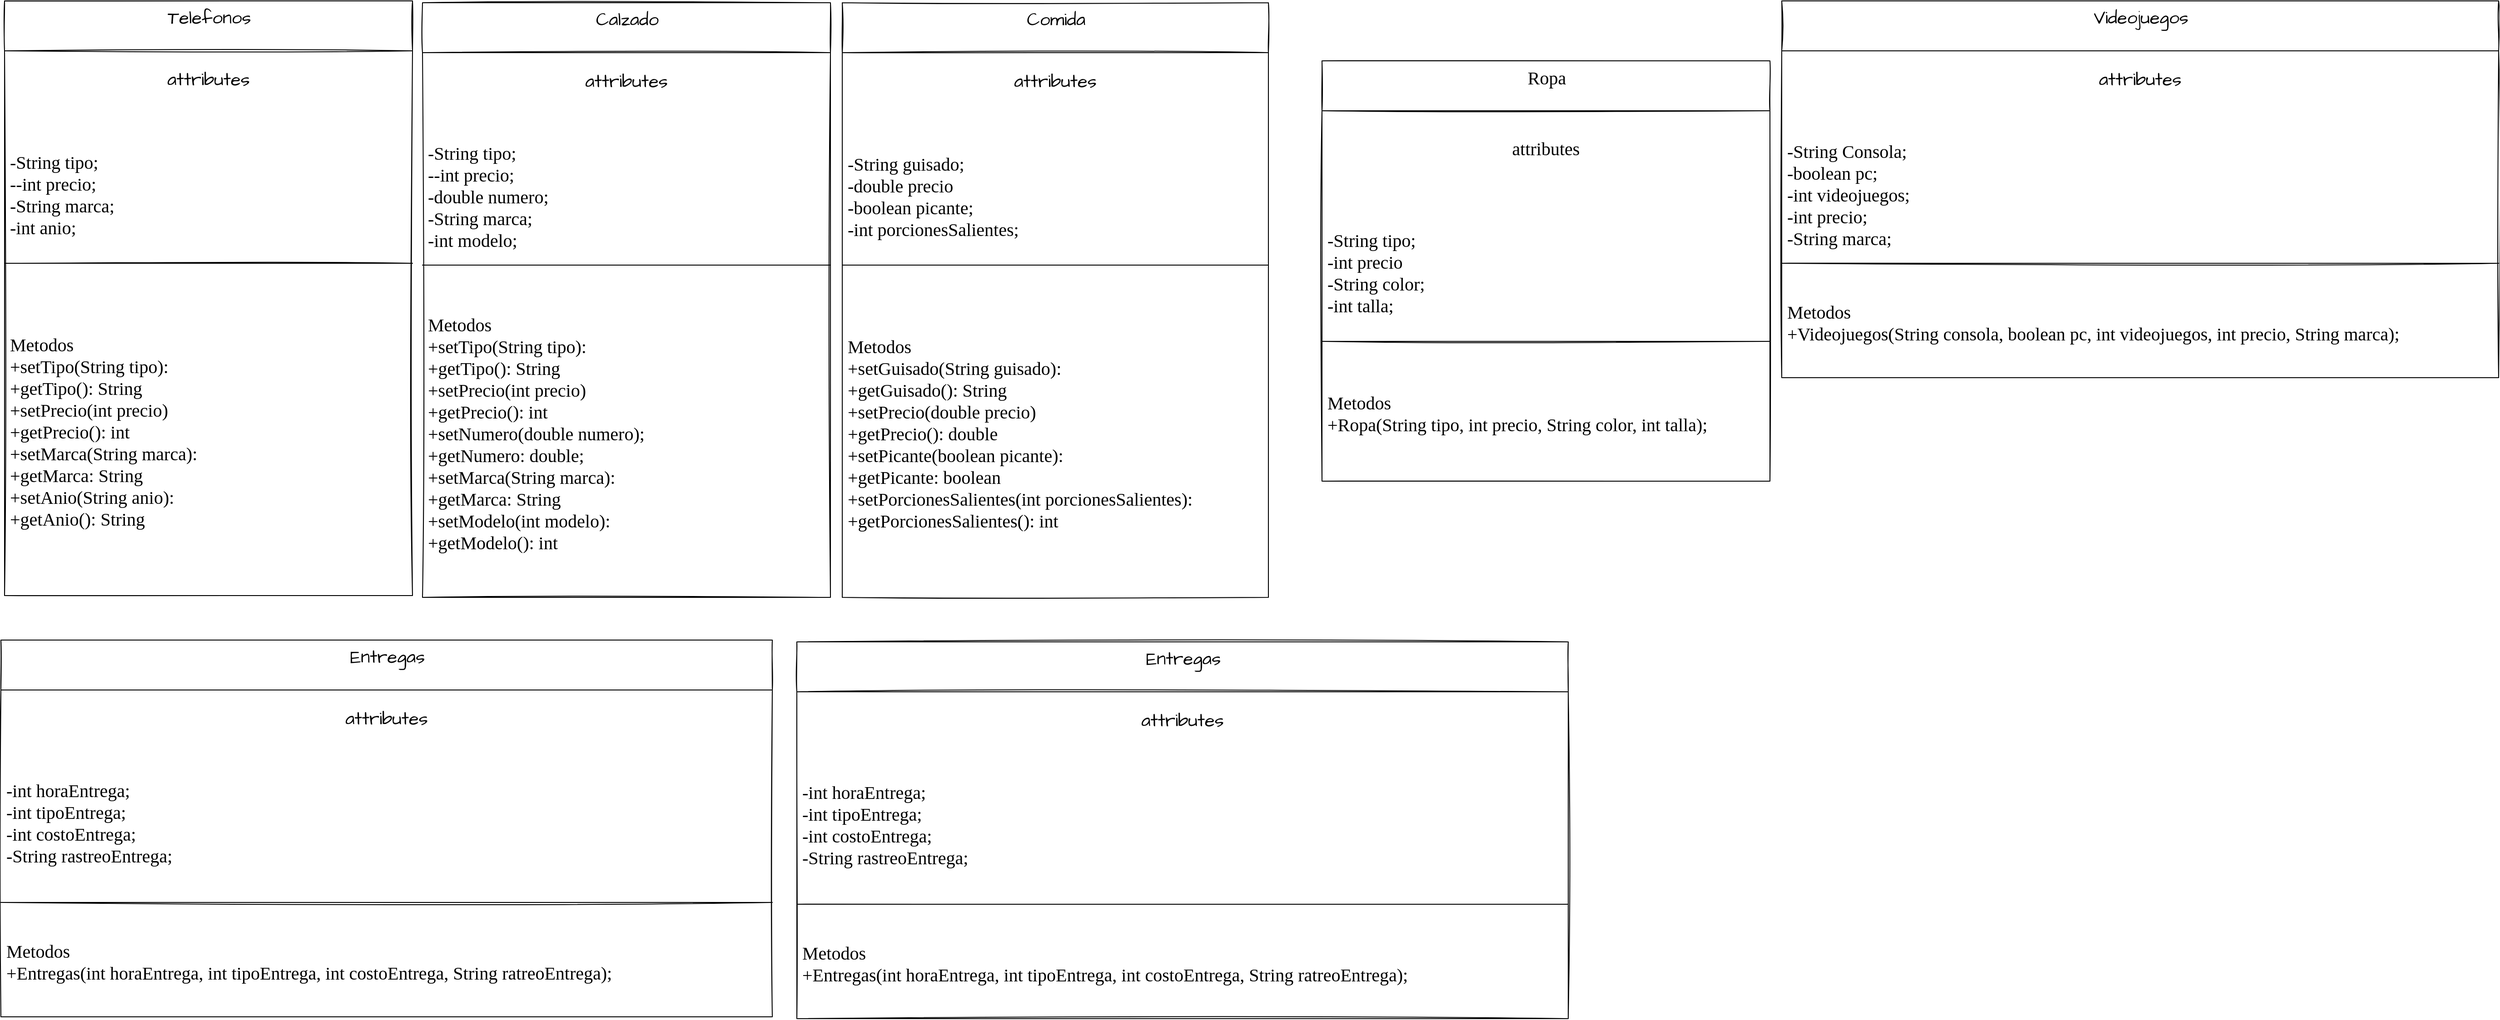 <mxfile version="15.5.9" type="github">
  <diagram id="2QnwUB2ClqmYAk1SB9Mb" name="Page-1">
    <mxGraphModel dx="820" dy="1906" grid="0" gridSize="10" guides="1" tooltips="1" connect="1" arrows="1" fold="1" page="0" pageScale="1" pageWidth="827" pageHeight="1169" math="0" shadow="0">
      <root>
        <mxCell id="0" />
        <mxCell id="1" parent="0" />
        <mxCell id="I9A92WywnePdPpcuGTqa-11" value="Telefonos" style="swimlane;fontStyle=0;align=center;verticalAlign=top;childLayout=stackLayout;horizontal=1;startSize=55;horizontalStack=0;resizeParent=1;resizeParentMax=0;resizeLast=0;collapsible=0;marginBottom=0;html=1;sketch=1;hachureGap=4;pointerEvents=0;fontFamily=Architects Daughter;fontSource=https%3A%2F%2Ffonts.googleapis.com%2Fcss%3Ffamily%3DArchitects%2BDaughter;fontSize=20;" vertex="1" parent="1">
          <mxGeometry x="618" y="-473" width="449" height="655" as="geometry" />
        </mxCell>
        <mxCell id="I9A92WywnePdPpcuGTqa-12" value="attributes" style="text;html=1;strokeColor=none;fillColor=none;align=center;verticalAlign=middle;spacingLeft=4;spacingRight=4;overflow=hidden;rotatable=0;points=[[0,0.5],[1,0.5]];portConstraint=eastwest;sketch=1;hachureGap=4;pointerEvents=0;fontFamily=Architects Daughter;fontSource=https%3A%2F%2Ffonts.googleapis.com%2Fcss%3Ffamily%3DArchitects%2BDaughter;fontSize=20;" vertex="1" parent="I9A92WywnePdPpcuGTqa-11">
          <mxGeometry y="55" width="449" height="62" as="geometry" />
        </mxCell>
        <mxCell id="I9A92WywnePdPpcuGTqa-13" value="&lt;div&gt;&lt;br&gt;&lt;/div&gt;&lt;div&gt;-String tipo;&lt;/div&gt;&lt;div&gt;--int precio;&lt;/div&gt;&lt;div&gt;-String marca;&lt;/div&gt;&lt;div&gt;-int anio;&lt;br&gt;&lt;/div&gt;" style="text;html=1;strokeColor=none;fillColor=none;align=left;verticalAlign=middle;spacingLeft=4;spacingRight=4;overflow=hidden;rotatable=0;points=[[0,0.5],[1,0.5]];portConstraint=eastwest;sketch=1;hachureGap=4;pointerEvents=0;fontFamily=Comic Sans MS;fontSize=20;" vertex="1" parent="I9A92WywnePdPpcuGTqa-11">
          <mxGeometry y="117" width="449" height="168" as="geometry" />
        </mxCell>
        <mxCell id="I9A92WywnePdPpcuGTqa-16" value="" style="line;strokeWidth=1;fillColor=none;align=left;verticalAlign=middle;spacingTop=-1;spacingLeft=3;spacingRight=3;rotatable=0;labelPosition=right;points=[];portConstraint=eastwest;sketch=1;hachureGap=4;pointerEvents=0;fontFamily=Architects Daughter;fontSource=https%3A%2F%2Ffonts.googleapis.com%2Fcss%3Ffamily%3DArchitects%2BDaughter;fontSize=20;" vertex="1" parent="I9A92WywnePdPpcuGTqa-11">
          <mxGeometry y="285" width="449" height="8" as="geometry" />
        </mxCell>
        <mxCell id="I9A92WywnePdPpcuGTqa-18" value="&lt;div&gt;Metodos&lt;/div&gt;&lt;div&gt;+setTipo(String tipo):&lt;br&gt;&lt;/div&gt;&lt;div&gt;+getTipo(): String&lt;/div&gt;&lt;div&gt;+setPrecio(int precio)&lt;/div&gt;&lt;div&gt;+getPrecio(): int&lt;/div&gt;&lt;div&gt;+setMarca(String marca):&lt;/div&gt;&lt;div&gt;+getMarca: String&lt;/div&gt;&lt;div&gt;+setAnio(String anio):&lt;/div&gt;&lt;div&gt;+getAnio(): String&lt;/div&gt;" style="text;html=1;strokeColor=none;fillColor=none;align=left;verticalAlign=middle;spacingLeft=4;spacingRight=4;overflow=hidden;rotatable=0;points=[[0,0.5],[1,0.5]];portConstraint=eastwest;sketch=1;hachureGap=4;pointerEvents=0;fontFamily=Comic Sans MS;fontSize=20;" vertex="1" parent="I9A92WywnePdPpcuGTqa-11">
          <mxGeometry y="293" width="449" height="362" as="geometry" />
        </mxCell>
        <mxCell id="I9A92WywnePdPpcuGTqa-43" value="Calzado" style="swimlane;fontStyle=0;align=center;verticalAlign=top;childLayout=stackLayout;horizontal=1;startSize=55;horizontalStack=0;resizeParent=1;resizeParentMax=0;resizeLast=0;collapsible=0;marginBottom=0;html=1;sketch=1;hachureGap=4;pointerEvents=0;fontFamily=Architects Daughter;fontSource=https%3A%2F%2Ffonts.googleapis.com%2Fcss%3Ffamily%3DArchitects%2BDaughter;fontSize=20;" vertex="1" parent="1">
          <mxGeometry x="1078" y="-471" width="449" height="655" as="geometry" />
        </mxCell>
        <mxCell id="I9A92WywnePdPpcuGTqa-44" value="attributes" style="text;html=1;strokeColor=none;fillColor=none;align=center;verticalAlign=middle;spacingLeft=4;spacingRight=4;overflow=hidden;rotatable=0;points=[[0,0.5],[1,0.5]];portConstraint=eastwest;sketch=1;hachureGap=4;pointerEvents=0;fontFamily=Architects Daughter;fontSource=https%3A%2F%2Ffonts.googleapis.com%2Fcss%3Ffamily%3DArchitects%2BDaughter;fontSize=20;" vertex="1" parent="I9A92WywnePdPpcuGTqa-43">
          <mxGeometry y="55" width="449" height="62" as="geometry" />
        </mxCell>
        <mxCell id="I9A92WywnePdPpcuGTqa-45" value="&lt;div&gt;&lt;br&gt;&lt;/div&gt;&lt;div&gt;-String tipo;&lt;/div&gt;&lt;div&gt;--int precio;&lt;/div&gt;&lt;div&gt;-double numero;&lt;br&gt;&lt;/div&gt;&lt;div&gt;-String marca;&lt;/div&gt;&lt;div&gt;-int modelo;&lt;br&gt;&lt;/div&gt;" style="text;html=1;strokeColor=none;fillColor=none;align=left;verticalAlign=middle;spacingLeft=4;spacingRight=4;overflow=hidden;rotatable=0;points=[[0,0.5],[1,0.5]];portConstraint=eastwest;sketch=1;hachureGap=4;pointerEvents=0;fontFamily=Comic Sans MS;fontSize=20;" vertex="1" parent="I9A92WywnePdPpcuGTqa-43">
          <mxGeometry y="117" width="449" height="168" as="geometry" />
        </mxCell>
        <mxCell id="I9A92WywnePdPpcuGTqa-46" value="" style="line;strokeWidth=1;fillColor=none;align=left;verticalAlign=middle;spacingTop=-1;spacingLeft=3;spacingRight=3;rotatable=0;labelPosition=right;points=[];portConstraint=eastwest;sketch=1;hachureGap=4;pointerEvents=0;fontFamily=Architects Daughter;fontSource=https%3A%2F%2Ffonts.googleapis.com%2Fcss%3Ffamily%3DArchitects%2BDaughter;fontSize=20;" vertex="1" parent="I9A92WywnePdPpcuGTqa-43">
          <mxGeometry y="285" width="449" height="8" as="geometry" />
        </mxCell>
        <mxCell id="I9A92WywnePdPpcuGTqa-47" value="&lt;div&gt;Metodos&lt;/div&gt;&lt;div&gt;+setTipo(String tipo):&lt;br&gt;&lt;/div&gt;&lt;div&gt;+getTipo(): String&lt;/div&gt;&lt;div&gt;+setPrecio(int precio)&lt;/div&gt;&lt;div&gt;+getPrecio(): int&lt;/div&gt;&lt;div&gt;+setNumero(double numero);&lt;/div&gt;&lt;div&gt;+getNumero: double;&lt;br&gt;&lt;/div&gt;&lt;div&gt;+setMarca(String marca):&lt;/div&gt;&lt;div&gt;+getMarca: String&lt;/div&gt;&lt;div&gt;+setModelo(int modelo):&lt;/div&gt;&lt;div&gt;+getModelo(): int&lt;br&gt;&lt;/div&gt;" style="text;html=1;strokeColor=none;fillColor=none;align=left;verticalAlign=middle;spacingLeft=4;spacingRight=4;overflow=hidden;rotatable=0;points=[[0,0.5],[1,0.5]];portConstraint=eastwest;sketch=1;hachureGap=4;pointerEvents=0;fontFamily=Comic Sans MS;fontSize=20;" vertex="1" parent="I9A92WywnePdPpcuGTqa-43">
          <mxGeometry y="293" width="449" height="362" as="geometry" />
        </mxCell>
        <mxCell id="I9A92WywnePdPpcuGTqa-48" value="Comida" style="swimlane;fontStyle=0;align=center;verticalAlign=top;childLayout=stackLayout;horizontal=1;startSize=55;horizontalStack=0;resizeParent=1;resizeParentMax=0;resizeLast=0;collapsible=0;marginBottom=0;html=1;sketch=1;hachureGap=4;pointerEvents=0;fontFamily=Architects Daughter;fontSource=https%3A%2F%2Ffonts.googleapis.com%2Fcss%3Ffamily%3DArchitects%2BDaughter;fontSize=20;" vertex="1" parent="1">
          <mxGeometry x="1540" y="-471" width="469" height="655" as="geometry" />
        </mxCell>
        <mxCell id="I9A92WywnePdPpcuGTqa-49" value="attributes" style="text;html=1;strokeColor=none;fillColor=none;align=center;verticalAlign=middle;spacingLeft=4;spacingRight=4;overflow=hidden;rotatable=0;points=[[0,0.5],[1,0.5]];portConstraint=eastwest;sketch=1;hachureGap=4;pointerEvents=0;fontFamily=Architects Daughter;fontSource=https%3A%2F%2Ffonts.googleapis.com%2Fcss%3Ffamily%3DArchitects%2BDaughter;fontSize=20;" vertex="1" parent="I9A92WywnePdPpcuGTqa-48">
          <mxGeometry y="55" width="469" height="62" as="geometry" />
        </mxCell>
        <mxCell id="I9A92WywnePdPpcuGTqa-50" value="&lt;div&gt;&lt;br&gt;&lt;/div&gt;&lt;div&gt;-String guisado;&lt;/div&gt;&lt;div&gt;-double precio&lt;/div&gt;&lt;div&gt;-boolean picante;&lt;/div&gt;&lt;div&gt;-int porcionesSalientes;&lt;br&gt;&lt;/div&gt;" style="text;html=1;strokeColor=none;fillColor=none;align=left;verticalAlign=middle;spacingLeft=4;spacingRight=4;overflow=hidden;rotatable=0;points=[[0,0.5],[1,0.5]];portConstraint=eastwest;sketch=1;hachureGap=4;pointerEvents=0;fontFamily=Comic Sans MS;fontSize=20;" vertex="1" parent="I9A92WywnePdPpcuGTqa-48">
          <mxGeometry y="117" width="469" height="168" as="geometry" />
        </mxCell>
        <mxCell id="I9A92WywnePdPpcuGTqa-51" value="" style="line;strokeWidth=1;fillColor=none;align=left;verticalAlign=middle;spacingTop=-1;spacingLeft=3;spacingRight=3;rotatable=0;labelPosition=right;points=[];portConstraint=eastwest;sketch=1;hachureGap=4;pointerEvents=0;fontFamily=Architects Daughter;fontSource=https%3A%2F%2Ffonts.googleapis.com%2Fcss%3Ffamily%3DArchitects%2BDaughter;fontSize=20;" vertex="1" parent="I9A92WywnePdPpcuGTqa-48">
          <mxGeometry y="285" width="469" height="8" as="geometry" />
        </mxCell>
        <mxCell id="I9A92WywnePdPpcuGTqa-52" value="&lt;div&gt;Metodos&lt;/div&gt;&lt;div&gt;+setGuisado(String guisado):&lt;br&gt;&lt;/div&gt;&lt;div&gt;+getGuisado(): String&lt;/div&gt;&lt;div&gt;+setPrecio(double precio)&lt;/div&gt;&lt;div&gt;+getPrecio(): double&lt;br&gt;&lt;/div&gt;&lt;div&gt;+setPicante(boolean picante):&lt;/div&gt;&lt;div&gt;+getPicante: boolean&lt;br&gt;&lt;/div&gt;&lt;div&gt;+setPorcionesSalientes(int porcionesSalientes):&lt;/div&gt;&lt;div&gt;+getPorcionesSalientes(): int&lt;br&gt;&lt;/div&gt;" style="text;html=1;strokeColor=none;fillColor=none;align=left;verticalAlign=middle;spacingLeft=4;spacingRight=4;overflow=hidden;rotatable=0;points=[[0,0.5],[1,0.5]];portConstraint=eastwest;sketch=1;hachureGap=4;pointerEvents=0;fontFamily=Comic Sans MS;fontSize=20;" vertex="1" parent="I9A92WywnePdPpcuGTqa-48">
          <mxGeometry y="293" width="469" height="362" as="geometry" />
        </mxCell>
        <mxCell id="I9A92WywnePdPpcuGTqa-53" value="Ropa" style="swimlane;fontStyle=0;align=center;verticalAlign=top;childLayout=stackLayout;horizontal=1;startSize=55;horizontalStack=0;resizeParent=1;resizeParentMax=0;resizeLast=0;collapsible=0;marginBottom=0;html=1;sketch=1;hachureGap=4;pointerEvents=0;fontFamily=Comic Sans MS;fontSize=20;" vertex="1" parent="1">
          <mxGeometry x="2068" y="-407" width="493" height="463" as="geometry" />
        </mxCell>
        <mxCell id="I9A92WywnePdPpcuGTqa-54" value="attributes" style="text;html=1;strokeColor=none;fillColor=none;align=center;verticalAlign=middle;spacingLeft=4;spacingRight=4;overflow=hidden;rotatable=0;points=[[0,0.5],[1,0.5]];portConstraint=eastwest;sketch=1;hachureGap=4;pointerEvents=0;fontFamily=Comic Sans MS;fontSize=20;" vertex="1" parent="I9A92WywnePdPpcuGTqa-53">
          <mxGeometry y="55" width="493" height="82" as="geometry" />
        </mxCell>
        <mxCell id="I9A92WywnePdPpcuGTqa-55" value="&lt;div&gt;&lt;br&gt;&lt;/div&gt;&lt;div&gt;-String tipo;&lt;/div&gt;&lt;div&gt;-int precio&lt;/div&gt;&lt;div&gt;-String color;&lt;/div&gt;&lt;div&gt;-int talla;&lt;br&gt;&lt;/div&gt;" style="text;html=1;strokeColor=none;fillColor=none;align=left;verticalAlign=middle;spacingLeft=4;spacingRight=4;overflow=hidden;rotatable=0;points=[[0,0.5],[1,0.5]];portConstraint=eastwest;sketch=1;hachureGap=4;pointerEvents=0;fontFamily=Comic Sans MS;fontSize=20;" vertex="1" parent="I9A92WywnePdPpcuGTqa-53">
          <mxGeometry y="137" width="493" height="168" as="geometry" />
        </mxCell>
        <mxCell id="I9A92WywnePdPpcuGTqa-56" value="" style="line;strokeWidth=1;fillColor=none;align=left;verticalAlign=middle;spacingTop=-1;spacingLeft=3;spacingRight=3;rotatable=0;labelPosition=right;points=[];portConstraint=eastwest;sketch=1;hachureGap=4;pointerEvents=0;fontFamily=Architects Daughter;fontSource=https%3A%2F%2Ffonts.googleapis.com%2Fcss%3Ffamily%3DArchitects%2BDaughter;fontSize=20;" vertex="1" parent="I9A92WywnePdPpcuGTqa-53">
          <mxGeometry y="305" width="493" height="8" as="geometry" />
        </mxCell>
        <mxCell id="I9A92WywnePdPpcuGTqa-57" value="&lt;div&gt;Metodos&lt;/div&gt;+Ropa(String tipo, int precio, String color, int talla);" style="text;html=1;strokeColor=none;fillColor=none;align=left;verticalAlign=middle;spacingLeft=4;spacingRight=4;overflow=hidden;rotatable=0;points=[[0,0.5],[1,0.5]];portConstraint=eastwest;sketch=1;hachureGap=4;pointerEvents=0;fontFamily=Comic Sans MS;fontSize=20;" vertex="1" parent="I9A92WywnePdPpcuGTqa-53">
          <mxGeometry y="313" width="493" height="150" as="geometry" />
        </mxCell>
        <mxCell id="I9A92WywnePdPpcuGTqa-58" value="Videojuegos" style="swimlane;fontStyle=0;align=center;verticalAlign=top;childLayout=stackLayout;horizontal=1;startSize=55;horizontalStack=0;resizeParent=1;resizeParentMax=0;resizeLast=0;collapsible=0;marginBottom=0;html=1;sketch=1;hachureGap=4;pointerEvents=0;fontFamily=Architects Daughter;fontSource=https%3A%2F%2Ffonts.googleapis.com%2Fcss%3Ffamily%3DArchitects%2BDaughter;fontSize=20;" vertex="1" parent="1">
          <mxGeometry x="2574" y="-473" width="789" height="415" as="geometry" />
        </mxCell>
        <mxCell id="I9A92WywnePdPpcuGTqa-59" value="attributes" style="text;html=1;strokeColor=none;fillColor=none;align=center;verticalAlign=middle;spacingLeft=4;spacingRight=4;overflow=hidden;rotatable=0;points=[[0,0.5],[1,0.5]];portConstraint=eastwest;sketch=1;hachureGap=4;pointerEvents=0;fontFamily=Architects Daughter;fontSource=https%3A%2F%2Ffonts.googleapis.com%2Fcss%3Ffamily%3DArchitects%2BDaughter;fontSize=20;" vertex="1" parent="I9A92WywnePdPpcuGTqa-58">
          <mxGeometry y="55" width="789" height="62" as="geometry" />
        </mxCell>
        <mxCell id="I9A92WywnePdPpcuGTqa-60" value="&lt;div&gt;&lt;br&gt;&lt;/div&gt;&lt;div&gt;-String Consola;&lt;/div&gt;&lt;div&gt;-boolean pc;&lt;/div&gt;&lt;div&gt;-int videojuegos;&lt;/div&gt;&lt;div&gt;-int precio;&lt;/div&gt;&lt;div&gt;-String marca;&lt;br&gt;&lt;/div&gt;" style="text;html=1;strokeColor=none;fillColor=none;align=left;verticalAlign=middle;spacingLeft=4;spacingRight=4;overflow=hidden;rotatable=0;points=[[0,0.5],[1,0.5]];portConstraint=eastwest;sketch=1;hachureGap=4;pointerEvents=0;fontFamily=Comic Sans MS;fontSize=20;" vertex="1" parent="I9A92WywnePdPpcuGTqa-58">
          <mxGeometry y="117" width="789" height="168" as="geometry" />
        </mxCell>
        <mxCell id="I9A92WywnePdPpcuGTqa-61" value="" style="line;strokeWidth=1;fillColor=none;align=left;verticalAlign=middle;spacingTop=-1;spacingLeft=3;spacingRight=3;rotatable=0;labelPosition=right;points=[];portConstraint=eastwest;sketch=1;hachureGap=4;pointerEvents=0;fontFamily=Architects Daughter;fontSource=https%3A%2F%2Ffonts.googleapis.com%2Fcss%3Ffamily%3DArchitects%2BDaughter;fontSize=20;" vertex="1" parent="I9A92WywnePdPpcuGTqa-58">
          <mxGeometry y="285" width="789" height="8" as="geometry" />
        </mxCell>
        <mxCell id="I9A92WywnePdPpcuGTqa-62" value="&lt;div&gt;Metodos&lt;/div&gt;+Videojuegos(String consola, boolean pc, int videojuegos, int precio, String marca);" style="text;html=1;strokeColor=none;fillColor=none;align=left;verticalAlign=middle;spacingLeft=4;spacingRight=4;overflow=hidden;rotatable=0;points=[[0,0.5],[1,0.5]];portConstraint=eastwest;sketch=1;hachureGap=4;pointerEvents=0;fontFamily=Comic Sans MS;fontSize=20;" vertex="1" parent="I9A92WywnePdPpcuGTqa-58">
          <mxGeometry y="293" width="789" height="122" as="geometry" />
        </mxCell>
        <mxCell id="I9A92WywnePdPpcuGTqa-63" value="Entregas" style="swimlane;fontStyle=0;align=center;verticalAlign=top;childLayout=stackLayout;horizontal=1;startSize=55;horizontalStack=0;resizeParent=1;resizeParentMax=0;resizeLast=0;collapsible=0;marginBottom=0;html=1;sketch=1;hachureGap=4;pointerEvents=0;fontFamily=Architects Daughter;fontSource=https%3A%2F%2Ffonts.googleapis.com%2Fcss%3Ffamily%3DArchitects%2BDaughter;fontSize=20;" vertex="1" parent="1">
          <mxGeometry x="614" y="231" width="849" height="415" as="geometry" />
        </mxCell>
        <mxCell id="I9A92WywnePdPpcuGTqa-64" value="attributes" style="text;html=1;strokeColor=none;fillColor=none;align=center;verticalAlign=middle;spacingLeft=4;spacingRight=4;overflow=hidden;rotatable=0;points=[[0,0.5],[1,0.5]];portConstraint=eastwest;sketch=1;hachureGap=4;pointerEvents=0;fontFamily=Architects Daughter;fontSource=https%3A%2F%2Ffonts.googleapis.com%2Fcss%3Ffamily%3DArchitects%2BDaughter;fontSize=20;" vertex="1" parent="I9A92WywnePdPpcuGTqa-63">
          <mxGeometry y="55" width="849" height="62" as="geometry" />
        </mxCell>
        <mxCell id="I9A92WywnePdPpcuGTqa-65" value="&lt;div&gt;-int horaEntrega;&lt;/div&gt;&lt;div&gt;-int tipoEntrega;&lt;/div&gt;&lt;div&gt;-int costoEntrega;&lt;/div&gt;&lt;div&gt;-String rastreoEntrega;&lt;br&gt;&lt;/div&gt;" style="text;html=1;strokeColor=none;fillColor=none;align=left;verticalAlign=middle;spacingLeft=4;spacingRight=4;overflow=hidden;rotatable=0;points=[[0,0.5],[1,0.5]];portConstraint=eastwest;sketch=1;hachureGap=4;pointerEvents=0;fontFamily=Comic Sans MS;fontSize=20;" vertex="1" parent="I9A92WywnePdPpcuGTqa-63">
          <mxGeometry y="117" width="849" height="168" as="geometry" />
        </mxCell>
        <mxCell id="I9A92WywnePdPpcuGTqa-66" value="" style="line;strokeWidth=1;fillColor=none;align=left;verticalAlign=middle;spacingTop=-1;spacingLeft=3;spacingRight=3;rotatable=0;labelPosition=right;points=[];portConstraint=eastwest;sketch=1;hachureGap=4;pointerEvents=0;fontFamily=Architects Daughter;fontSource=https%3A%2F%2Ffonts.googleapis.com%2Fcss%3Ffamily%3DArchitects%2BDaughter;fontSize=20;" vertex="1" parent="I9A92WywnePdPpcuGTqa-63">
          <mxGeometry y="285" width="849" height="8" as="geometry" />
        </mxCell>
        <mxCell id="I9A92WywnePdPpcuGTqa-67" value="&lt;div&gt;Metodos&lt;/div&gt;+Entregas(int horaEntrega, int tipoEntrega, int costoEntrega, String ratreoEntrega);" style="text;html=1;strokeColor=none;fillColor=none;align=left;verticalAlign=middle;spacingLeft=4;spacingRight=4;overflow=hidden;rotatable=0;points=[[0,0.5],[1,0.5]];portConstraint=eastwest;sketch=1;hachureGap=4;pointerEvents=0;fontFamily=Comic Sans MS;fontSize=20;" vertex="1" parent="I9A92WywnePdPpcuGTqa-63">
          <mxGeometry y="293" width="849" height="122" as="geometry" />
        </mxCell>
        <mxCell id="I9A92WywnePdPpcuGTqa-68" value="Entregas" style="swimlane;fontStyle=0;align=center;verticalAlign=top;childLayout=stackLayout;horizontal=1;startSize=55;horizontalStack=0;resizeParent=1;resizeParentMax=0;resizeLast=0;collapsible=0;marginBottom=0;html=1;sketch=1;hachureGap=4;pointerEvents=0;fontFamily=Architects Daughter;fontSource=https%3A%2F%2Ffonts.googleapis.com%2Fcss%3Ffamily%3DArchitects%2BDaughter;fontSize=20;" vertex="1" parent="1">
          <mxGeometry x="1490" y="233" width="849" height="415" as="geometry" />
        </mxCell>
        <mxCell id="I9A92WywnePdPpcuGTqa-69" value="attributes" style="text;html=1;strokeColor=none;fillColor=none;align=center;verticalAlign=middle;spacingLeft=4;spacingRight=4;overflow=hidden;rotatable=0;points=[[0,0.5],[1,0.5]];portConstraint=eastwest;sketch=1;hachureGap=4;pointerEvents=0;fontFamily=Architects Daughter;fontSource=https%3A%2F%2Ffonts.googleapis.com%2Fcss%3Ffamily%3DArchitects%2BDaughter;fontSize=20;" vertex="1" parent="I9A92WywnePdPpcuGTqa-68">
          <mxGeometry y="55" width="849" height="62" as="geometry" />
        </mxCell>
        <mxCell id="I9A92WywnePdPpcuGTqa-70" value="&lt;div&gt;-int horaEntrega;&lt;/div&gt;&lt;div&gt;-int tipoEntrega;&lt;/div&gt;&lt;div&gt;-int costoEntrega;&lt;/div&gt;&lt;div&gt;-String rastreoEntrega;&lt;br&gt;&lt;/div&gt;" style="text;html=1;strokeColor=none;fillColor=none;align=left;verticalAlign=middle;spacingLeft=4;spacingRight=4;overflow=hidden;rotatable=0;points=[[0,0.5],[1,0.5]];portConstraint=eastwest;sketch=1;hachureGap=4;pointerEvents=0;fontFamily=Comic Sans MS;fontSize=20;" vertex="1" parent="I9A92WywnePdPpcuGTqa-68">
          <mxGeometry y="117" width="849" height="168" as="geometry" />
        </mxCell>
        <mxCell id="I9A92WywnePdPpcuGTqa-71" value="" style="line;strokeWidth=1;fillColor=none;align=left;verticalAlign=middle;spacingTop=-1;spacingLeft=3;spacingRight=3;rotatable=0;labelPosition=right;points=[];portConstraint=eastwest;sketch=1;hachureGap=4;pointerEvents=0;fontFamily=Architects Daughter;fontSource=https%3A%2F%2Ffonts.googleapis.com%2Fcss%3Ffamily%3DArchitects%2BDaughter;fontSize=20;" vertex="1" parent="I9A92WywnePdPpcuGTqa-68">
          <mxGeometry y="285" width="849" height="8" as="geometry" />
        </mxCell>
        <mxCell id="I9A92WywnePdPpcuGTqa-72" value="&lt;div&gt;Metodos&lt;/div&gt;+Entregas(int horaEntrega, int tipoEntrega, int costoEntrega, String ratreoEntrega);" style="text;html=1;strokeColor=none;fillColor=none;align=left;verticalAlign=middle;spacingLeft=4;spacingRight=4;overflow=hidden;rotatable=0;points=[[0,0.5],[1,0.5]];portConstraint=eastwest;sketch=1;hachureGap=4;pointerEvents=0;fontFamily=Comic Sans MS;fontSize=20;" vertex="1" parent="I9A92WywnePdPpcuGTqa-68">
          <mxGeometry y="293" width="849" height="122" as="geometry" />
        </mxCell>
      </root>
    </mxGraphModel>
  </diagram>
</mxfile>
